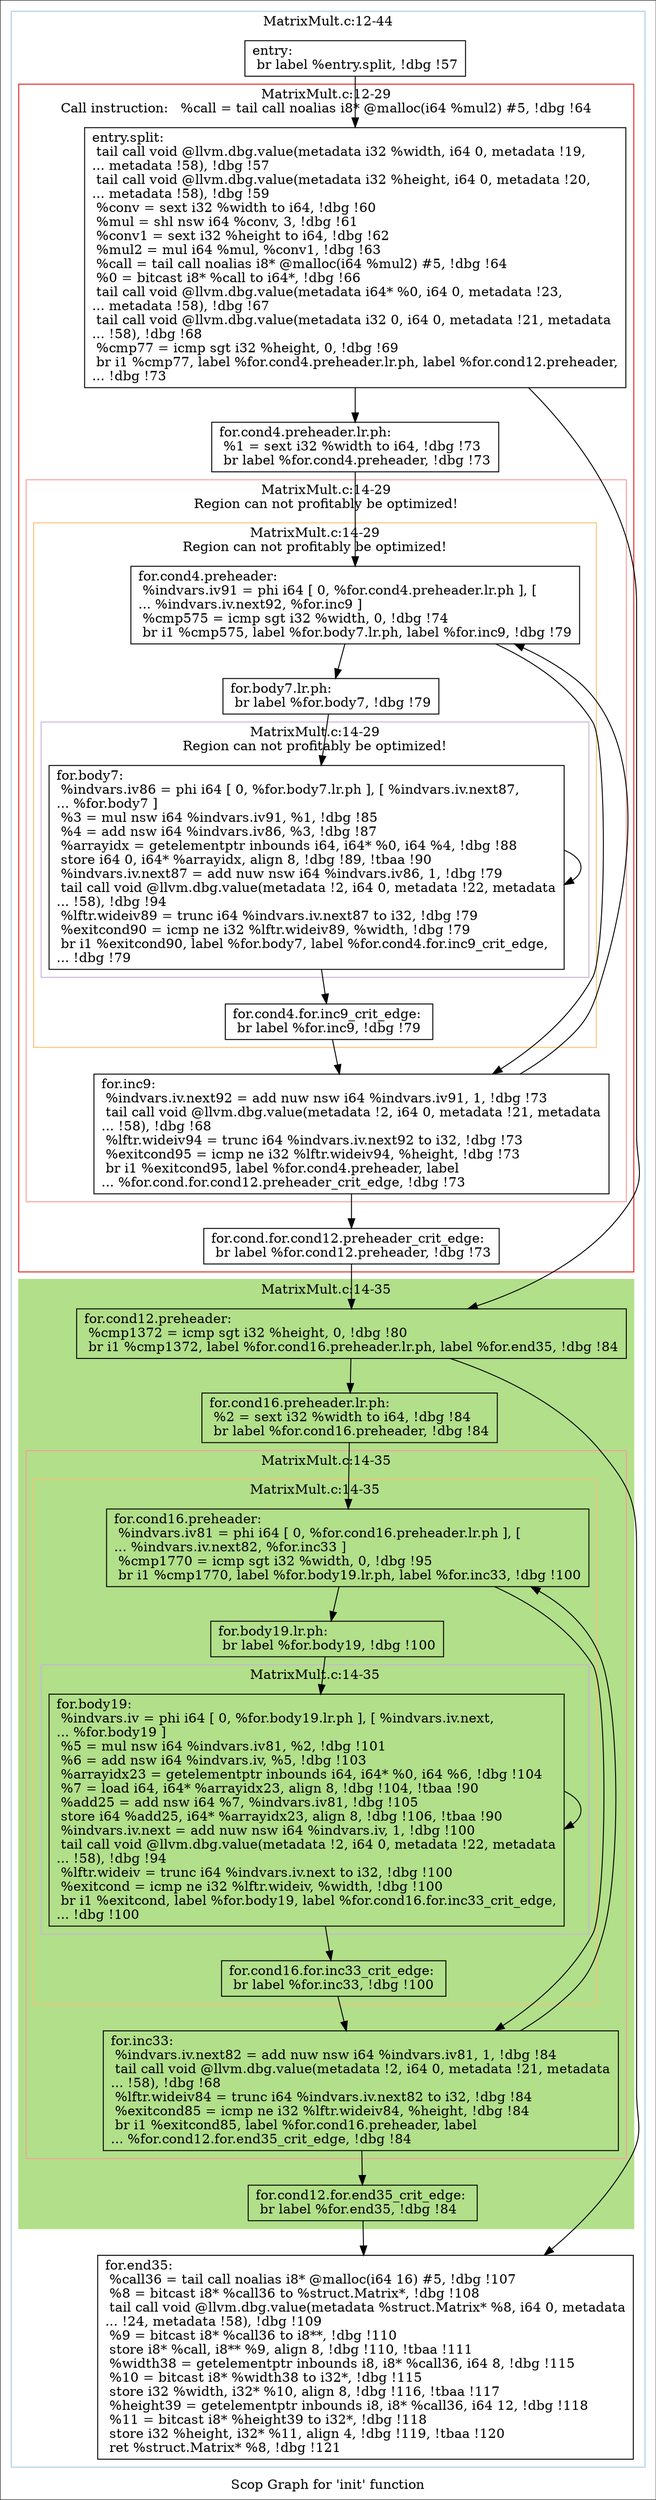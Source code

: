 digraph "Scop Graph for 'init' function" {
	label="Scop Graph for 'init' function";

	Node0x9bb2920 [shape=record,label="{entry:\l  br label %entry.split, !dbg !57\l}"];
	Node0x9bb2920 -> Node0x9c4b930;
	Node0x9c4b930 [shape=record,label="{entry.split:                                      \l  tail call void @llvm.dbg.value(metadata i32 %width, i64 0, metadata !19,\l... metadata !58), !dbg !57\l  tail call void @llvm.dbg.value(metadata i32 %height, i64 0, metadata !20,\l... metadata !58), !dbg !59\l  %conv = sext i32 %width to i64, !dbg !60\l  %mul = shl nsw i64 %conv, 3, !dbg !61\l  %conv1 = sext i32 %height to i64, !dbg !62\l  %mul2 = mul i64 %mul, %conv1, !dbg !63\l  %call = tail call noalias i8* @malloc(i64 %mul2) #5, !dbg !64\l  %0 = bitcast i8* %call to i64*, !dbg !66\l  tail call void @llvm.dbg.value(metadata i64* %0, i64 0, metadata !23,\l... metadata !58), !dbg !67\l  tail call void @llvm.dbg.value(metadata i32 0, i64 0, metadata !21, metadata\l... !58), !dbg !68\l  %cmp77 = icmp sgt i32 %height, 0, !dbg !69\l  br i1 %cmp77, label %for.cond4.preheader.lr.ph, label %for.cond12.preheader,\l... !dbg !73\l}"];
	Node0x9c4b930 -> Node0x9c3a840;
	Node0x9c4b930 -> Node0x9babe60;
	Node0x9c3a840 [shape=record,label="{for.cond4.preheader.lr.ph:                        \l  %1 = sext i32 %width to i64, !dbg !73\l  br label %for.cond4.preheader, !dbg !73\l}"];
	Node0x9c3a840 -> Node0x9aabf30;
	Node0x9aabf30 [shape=record,label="{for.cond4.preheader:                              \l  %indvars.iv91 = phi i64 [ 0, %for.cond4.preheader.lr.ph ], [\l... %indvars.iv.next92, %for.inc9 ]\l  %cmp575 = icmp sgt i32 %width, 0, !dbg !74\l  br i1 %cmp575, label %for.body7.lr.ph, label %for.inc9, !dbg !79\l}"];
	Node0x9aabf30 -> Node0x9bb2d60;
	Node0x9aabf30 -> Node0x9bad0b0;
	Node0x9bb2d60 [shape=record,label="{for.body7.lr.ph:                                  \l  br label %for.body7, !dbg !79\l}"];
	Node0x9bb2d60 -> Node0x9bccc40;
	Node0x9bccc40 [shape=record,label="{for.body7:                                        \l  %indvars.iv86 = phi i64 [ 0, %for.body7.lr.ph ], [ %indvars.iv.next87,\l... %for.body7 ]\l  %3 = mul nsw i64 %indvars.iv91, %1, !dbg !85\l  %4 = add nsw i64 %indvars.iv86, %3, !dbg !87\l  %arrayidx = getelementptr inbounds i64, i64* %0, i64 %4, !dbg !88\l  store i64 0, i64* %arrayidx, align 8, !dbg !89, !tbaa !90\l  %indvars.iv.next87 = add nuw nsw i64 %indvars.iv86, 1, !dbg !79\l  tail call void @llvm.dbg.value(metadata !2, i64 0, metadata !22, metadata\l... !58), !dbg !94\l  %lftr.wideiv89 = trunc i64 %indvars.iv.next87 to i32, !dbg !79\l  %exitcond90 = icmp ne i32 %lftr.wideiv89, %width, !dbg !79\l  br i1 %exitcond90, label %for.body7, label %for.cond4.for.inc9_crit_edge,\l... !dbg !79\l}"];
	Node0x9bccc40 -> Node0x9bccc40[constraint=false];
	Node0x9bccc40 -> Node0x9badc90;
	Node0x9badc90 [shape=record,label="{for.cond4.for.inc9_crit_edge:                     \l  br label %for.inc9, !dbg !79\l}"];
	Node0x9badc90 -> Node0x9bad0b0;
	Node0x9bad0b0 [shape=record,label="{for.inc9:                                         \l  %indvars.iv.next92 = add nuw nsw i64 %indvars.iv91, 1, !dbg !73\l  tail call void @llvm.dbg.value(metadata !2, i64 0, metadata !21, metadata\l... !58), !dbg !68\l  %lftr.wideiv94 = trunc i64 %indvars.iv.next92 to i32, !dbg !73\l  %exitcond95 = icmp ne i32 %lftr.wideiv94, %height, !dbg !73\l  br i1 %exitcond95, label %for.cond4.preheader, label\l... %for.cond.for.cond12.preheader_crit_edge, !dbg !73\l}"];
	Node0x9bad0b0 -> Node0x9aabf30[constraint=false];
	Node0x9bad0b0 -> Node0x9bccd40;
	Node0x9bccd40 [shape=record,label="{for.cond.for.cond12.preheader_crit_edge:          \l  br label %for.cond12.preheader, !dbg !73\l}"];
	Node0x9bccd40 -> Node0x9babe60;
	Node0x9babe60 [shape=record,label="{for.cond12.preheader:                             \l  %cmp1372 = icmp sgt i32 %height, 0, !dbg !80\l  br i1 %cmp1372, label %for.cond16.preheader.lr.ph, label %for.end35, !dbg !84\l}"];
	Node0x9babe60 -> Node0x9ba96f0;
	Node0x9babe60 -> Node0x9bacd70;
	Node0x9ba96f0 [shape=record,label="{for.cond16.preheader.lr.ph:                       \l  %2 = sext i32 %width to i64, !dbg !84\l  br label %for.cond16.preheader, !dbg !84\l}"];
	Node0x9ba96f0 -> Node0x9bacdd0;
	Node0x9bacdd0 [shape=record,label="{for.cond16.preheader:                             \l  %indvars.iv81 = phi i64 [ 0, %for.cond16.preheader.lr.ph ], [\l... %indvars.iv.next82, %for.inc33 ]\l  %cmp1770 = icmp sgt i32 %width, 0, !dbg !95\l  br i1 %cmp1770, label %for.body19.lr.ph, label %for.inc33, !dbg !100\l}"];
	Node0x9bacdd0 -> Node0x9bace30;
	Node0x9bacdd0 -> Node0x9bb6560;
	Node0x9bace30 [shape=record,label="{for.body19.lr.ph:                                 \l  br label %for.body19, !dbg !100\l}"];
	Node0x9bace30 -> Node0x9bb65c0;
	Node0x9bb65c0 [shape=record,label="{for.body19:                                       \l  %indvars.iv = phi i64 [ 0, %for.body19.lr.ph ], [ %indvars.iv.next,\l... %for.body19 ]\l  %5 = mul nsw i64 %indvars.iv81, %2, !dbg !101\l  %6 = add nsw i64 %indvars.iv, %5, !dbg !103\l  %arrayidx23 = getelementptr inbounds i64, i64* %0, i64 %6, !dbg !104\l  %7 = load i64, i64* %arrayidx23, align 8, !dbg !104, !tbaa !90\l  %add25 = add nsw i64 %7, %indvars.iv81, !dbg !105\l  store i64 %add25, i64* %arrayidx23, align 8, !dbg !106, !tbaa !90\l  %indvars.iv.next = add nuw nsw i64 %indvars.iv, 1, !dbg !100\l  tail call void @llvm.dbg.value(metadata !2, i64 0, metadata !22, metadata\l... !58), !dbg !94\l  %lftr.wideiv = trunc i64 %indvars.iv.next to i32, !dbg !100\l  %exitcond = icmp ne i32 %lftr.wideiv, %width, !dbg !100\l  br i1 %exitcond, label %for.body19, label %for.cond16.for.inc33_crit_edge,\l... !dbg !100\l}"];
	Node0x9bb65c0 -> Node0x9bb65c0[constraint=false];
	Node0x9bb65c0 -> Node0x9bb94e0;
	Node0x9bb94e0 [shape=record,label="{for.cond16.for.inc33_crit_edge:                   \l  br label %for.inc33, !dbg !100\l}"];
	Node0x9bb94e0 -> Node0x9bb6560;
	Node0x9bb6560 [shape=record,label="{for.inc33:                                        \l  %indvars.iv.next82 = add nuw nsw i64 %indvars.iv81, 1, !dbg !84\l  tail call void @llvm.dbg.value(metadata !2, i64 0, metadata !21, metadata\l... !58), !dbg !68\l  %lftr.wideiv84 = trunc i64 %indvars.iv.next82 to i32, !dbg !84\l  %exitcond85 = icmp ne i32 %lftr.wideiv84, %height, !dbg !84\l  br i1 %exitcond85, label %for.cond16.preheader, label\l... %for.cond12.for.end35_crit_edge, !dbg !84\l}"];
	Node0x9bb6560 -> Node0x9bacdd0[constraint=false];
	Node0x9bb6560 -> Node0x9bb9540;
	Node0x9bb9540 [shape=record,label="{for.cond12.for.end35_crit_edge:                   \l  br label %for.end35, !dbg !84\l}"];
	Node0x9bb9540 -> Node0x9bacd70;
	Node0x9bacd70 [shape=record,label="{for.end35:                                        \l  %call36 = tail call noalias i8* @malloc(i64 16) #5, !dbg !107\l  %8 = bitcast i8* %call36 to %struct.Matrix*, !dbg !108\l  tail call void @llvm.dbg.value(metadata %struct.Matrix* %8, i64 0, metadata\l... !24, metadata !58), !dbg !109\l  %9 = bitcast i8* %call36 to i8**, !dbg !110\l  store i8* %call, i8** %9, align 8, !dbg !110, !tbaa !111\l  %width38 = getelementptr inbounds i8, i8* %call36, i64 8, !dbg !115\l  %10 = bitcast i8* %width38 to i32*, !dbg !115\l  store i32 %width, i32* %10, align 8, !dbg !116, !tbaa !117\l  %height39 = getelementptr inbounds i8, i8* %call36, i64 12, !dbg !118\l  %11 = bitcast i8* %height39 to i32*, !dbg !118\l  store i32 %height, i32* %11, align 4, !dbg !119, !tbaa !120\l  ret %struct.Matrix* %8, !dbg !121\l}"];
	colorscheme = "paired12"
        subgraph cluster_0x9bb1170 {
          label = "MatrixMult.c:12-44
";
          style = solid;
          color = 1
          subgraph cluster_0x9bcccc0 {
            label = "MatrixMult.c:12-29
Call instruction:   %call = tail call noalias i8* @malloc(i64 %mul2) #5, !dbg !64";
            style = solid;
            color = 6
            subgraph cluster_0x9bb0230 {
              label = "MatrixMult.c:14-29
Region can not profitably be optimized!";
              style = solid;
              color = 5
              subgraph cluster_0x9bb01b0 {
                label = "MatrixMult.c:14-29
Region can not profitably be optimized!";
                style = solid;
                color = 7
                subgraph cluster_0x9bb9670 {
                  label = "MatrixMult.c:14-29
Region can not profitably be optimized!";
                  style = solid;
                  color = 9
                  Node0x9bccc40;
                }
                Node0x9aabf30;
                Node0x9bb2d60;
                Node0x9badc90;
              }
              Node0x9bad0b0;
            }
            Node0x9c4b930;
            Node0x9c3a840;
            Node0x9bccd40;
          }
          subgraph cluster_0x9bb95f0 {
            label = "MatrixMult.c:14-35
";
            style = filled;
            color = 3            subgraph cluster_0x9b9efc0 {
              label = "MatrixMult.c:14-35
";
              style = solid;
              color = 5
              subgraph cluster_0x9bc8880 {
                label = "MatrixMult.c:14-35
";
                style = solid;
                color = 7
                subgraph cluster_0x9bb9830 {
                  label = "MatrixMult.c:14-35
";
                  style = solid;
                  color = 9
                  Node0x9bb65c0;
                }
                Node0x9bacdd0;
                Node0x9bace30;
                Node0x9bb94e0;
              }
              Node0x9bb6560;
            }
            Node0x9babe60;
            Node0x9ba96f0;
            Node0x9bb9540;
          }
          Node0x9bb2920;
          Node0x9bacd70;
        }
}
